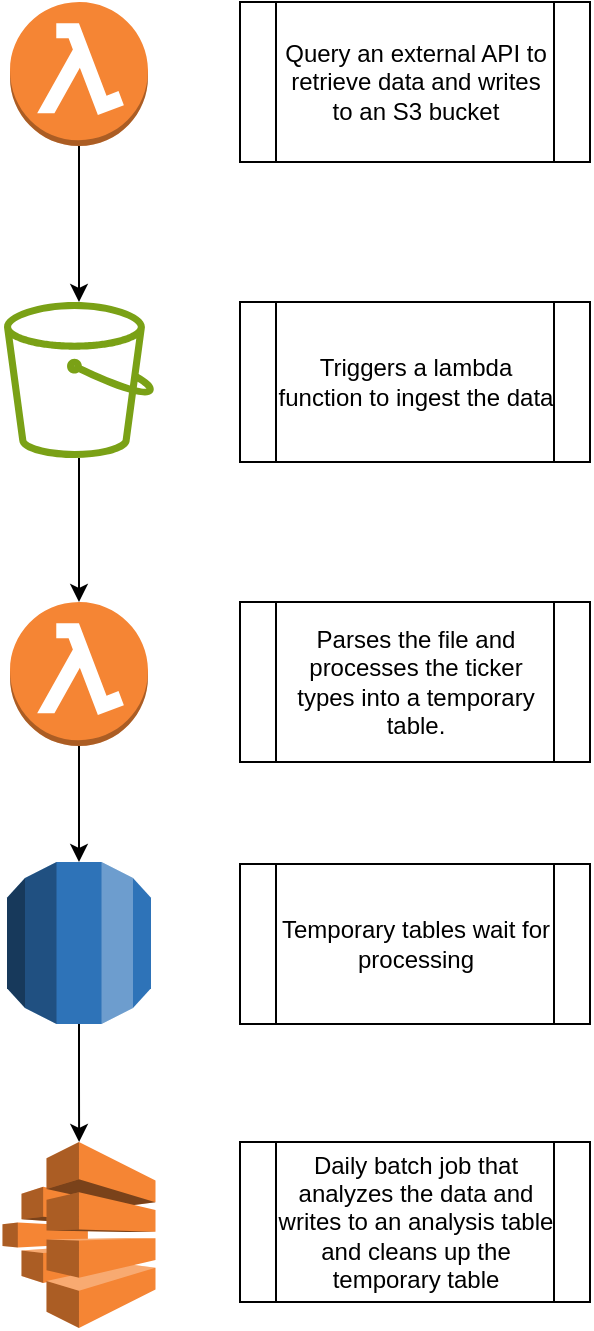 <mxfile version="28.0.7">
  <diagram name="Page-1" id="T-t1nlHNA5XbiOOfiqyW">
    <mxGraphModel dx="1234" dy="790" grid="1" gridSize="10" guides="1" tooltips="1" connect="1" arrows="1" fold="1" page="1" pageScale="1" pageWidth="850" pageHeight="1100" math="0" shadow="0">
      <root>
        <mxCell id="0" />
        <mxCell id="1" parent="0" />
        <mxCell id="w32m27I0OD1CczwxB4oU-15" value="" style="edgeStyle=orthogonalEdgeStyle;rounded=0;orthogonalLoop=1;jettySize=auto;html=1;" edge="1" parent="1" source="w32m27I0OD1CczwxB4oU-2" target="w32m27I0OD1CczwxB4oU-9">
          <mxGeometry relative="1" as="geometry" />
        </mxCell>
        <mxCell id="w32m27I0OD1CczwxB4oU-2" value="" style="sketch=0;outlineConnect=0;fontColor=#232F3E;gradientColor=none;fillColor=#7AA116;strokeColor=none;dashed=0;verticalLabelPosition=bottom;verticalAlign=top;align=center;html=1;fontSize=12;fontStyle=0;aspect=fixed;pointerEvents=1;shape=mxgraph.aws4.bucket;" vertex="1" parent="1">
          <mxGeometry x="57" y="190" width="75" height="78" as="geometry" />
        </mxCell>
        <mxCell id="w32m27I0OD1CczwxB4oU-4" value="Query an external API to retrieve data and writes to an S3 bucket" style="shape=process;whiteSpace=wrap;html=1;backgroundOutline=1;" vertex="1" parent="1">
          <mxGeometry x="175" y="40" width="175" height="80" as="geometry" />
        </mxCell>
        <mxCell id="w32m27I0OD1CczwxB4oU-5" value="Parses the file and processes the ticker types into a temporary table." style="shape=process;whiteSpace=wrap;html=1;backgroundOutline=1;" vertex="1" parent="1">
          <mxGeometry x="175" y="340" width="175" height="80" as="geometry" />
        </mxCell>
        <mxCell id="w32m27I0OD1CczwxB4oU-14" value="" style="edgeStyle=orthogonalEdgeStyle;rounded=0;orthogonalLoop=1;jettySize=auto;html=1;" edge="1" parent="1" source="w32m27I0OD1CczwxB4oU-6" target="w32m27I0OD1CczwxB4oU-2">
          <mxGeometry relative="1" as="geometry" />
        </mxCell>
        <mxCell id="w32m27I0OD1CczwxB4oU-6" value="" style="outlineConnect=0;dashed=0;verticalLabelPosition=bottom;verticalAlign=top;align=center;html=1;shape=mxgraph.aws3.lambda_function;fillColor=#F58534;gradientColor=none;" vertex="1" parent="1">
          <mxGeometry x="60" y="40" width="69" height="72" as="geometry" />
        </mxCell>
        <mxCell id="w32m27I0OD1CczwxB4oU-21" value="" style="edgeStyle=orthogonalEdgeStyle;rounded=0;orthogonalLoop=1;jettySize=auto;html=1;" edge="1" parent="1" source="w32m27I0OD1CczwxB4oU-9" target="w32m27I0OD1CczwxB4oU-20">
          <mxGeometry relative="1" as="geometry" />
        </mxCell>
        <mxCell id="w32m27I0OD1CczwxB4oU-9" value="" style="outlineConnect=0;dashed=0;verticalLabelPosition=bottom;verticalAlign=top;align=center;html=1;shape=mxgraph.aws3.lambda_function;fillColor=#F58534;gradientColor=none;" vertex="1" parent="1">
          <mxGeometry x="60" y="340" width="69" height="72" as="geometry" />
        </mxCell>
        <mxCell id="w32m27I0OD1CczwxB4oU-11" value="Triggers a lambda function to ingest the data" style="shape=process;whiteSpace=wrap;html=1;backgroundOutline=1;" vertex="1" parent="1">
          <mxGeometry x="175" y="190" width="175" height="80" as="geometry" />
        </mxCell>
        <mxCell id="w32m27I0OD1CczwxB4oU-12" value="Temporary tables wait&lt;span style=&quot;background-color: transparent; color: light-dark(rgb(0, 0, 0), rgb(255, 255, 255));&quot;&gt;&amp;nbsp;for processing&lt;/span&gt;" style="shape=process;whiteSpace=wrap;html=1;backgroundOutline=1;" vertex="1" parent="1">
          <mxGeometry x="175" y="471" width="175" height="80" as="geometry" />
        </mxCell>
        <mxCell id="w32m27I0OD1CczwxB4oU-13" value="Daily batch job that analyzes the data and writes to an analysis table and cleans up the temporary table" style="shape=process;whiteSpace=wrap;html=1;backgroundOutline=1;" vertex="1" parent="1">
          <mxGeometry x="175" y="610" width="175" height="80" as="geometry" />
        </mxCell>
        <mxCell id="w32m27I0OD1CczwxB4oU-19" value="" style="outlineConnect=0;dashed=0;verticalLabelPosition=bottom;verticalAlign=top;align=center;html=1;shape=mxgraph.aws3.batch;fillColor=#F58534;gradientColor=none;" vertex="1" parent="1">
          <mxGeometry x="56.25" y="610" width="76.5" height="93" as="geometry" />
        </mxCell>
        <mxCell id="w32m27I0OD1CczwxB4oU-22" value="" style="edgeStyle=orthogonalEdgeStyle;rounded=0;orthogonalLoop=1;jettySize=auto;html=1;" edge="1" parent="1" source="w32m27I0OD1CczwxB4oU-20" target="w32m27I0OD1CczwxB4oU-19">
          <mxGeometry relative="1" as="geometry" />
        </mxCell>
        <mxCell id="w32m27I0OD1CczwxB4oU-20" value="" style="outlineConnect=0;dashed=0;verticalLabelPosition=bottom;verticalAlign=top;align=center;html=1;shape=mxgraph.aws3.rds;fillColor=#2E73B8;gradientColor=none;" vertex="1" parent="1">
          <mxGeometry x="58.5" y="470" width="72" height="81" as="geometry" />
        </mxCell>
      </root>
    </mxGraphModel>
  </diagram>
</mxfile>
